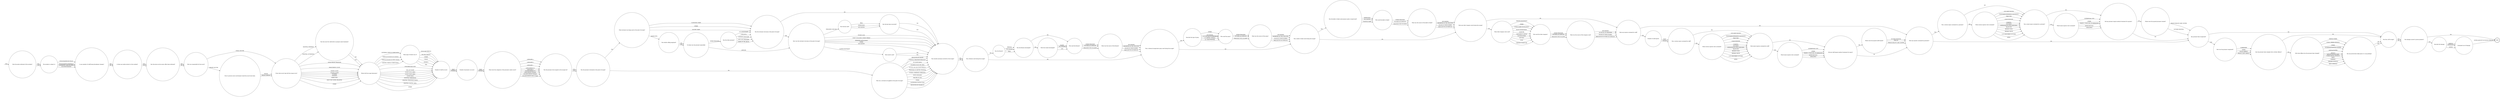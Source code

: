 digraph ESCAPE_FROM_ESCORT {  rankdir=LR;
  node [shape = circle];
  START_NODE [label="", shape=none];
  START_NODE -> 44975 [label = "start"];
  END_NODE [label="END", shape="doublecircle"];
  44134 [label = "Were any injuries sustained by prisoners?"];
  44134 -> 45118 [label = "YES"];
  44134 -> 44908 [label = "NO"];
  44143 [label = "What were the categories of the prisoners under escort?"];
  44143 -> 45156 [label = "CATEGORY A"];
  44143 -> 45156 [label = "CATEGORY B"];
  44143 -> 45156 [label = "CATEGORY C"];
  44143 -> 45156 [label = "CATEGORISED YO"];
  44143 -> 45156 [label = "CATEGORY D"];
  44143 -> 45156 [label = "UNCATEGORISED YO"];
  44143 -> 45156 [label = "CATEGORISED FEMALE"];
  44143 -> 45156 [label = "UNCATEGORISED FEMALE"];
  44143 -> 45156 [label = "UNCATEGORISED ADULT MALE"];
  44164 [label = "Which minor injuries were sustained?"];
  44164 -> 44571 [label = "GRAZES, SCRATCHES OR ABRASIONS"];
  44164 -> 44571 [label = "MINOR BRUISES"];
  44164 -> 44571 [label = "SWELLINGS"];
  44164 -> 44571 [label = "SUPERFICIAL CUTS"];
  44164 -> 44571 [label = "OTHER"];
  44188 [label = "What type of vehicle was it?"];
  44188 -> 44448 [label = "COACH"];
  44188 -> 44448 [label = "MINIBUS"];
  44188 -> 44448 [label = "TAXI"];
  44188 -> 44448 [label = "CELLULAR VEHICLE"];
  44188 -> 44448 [label = "SECURE TRANSIT"];
  44188 -> 44448 [label = "OTHER"];
  44211 [label = "Was the restraint overcome at the point of escape?"];
  44211 -> 44859 [label = "YES"];
  44211 -> 44443 [label = "NO"];
  44215 [label = "Were the rounds discharged?"];
  44215 -> 44994 [label = "LIVE"];
  44215 -> 44994 [label = "BLANK"];
  44215 -> 44994 [label = "NOT KNOWN"];
  44246 [label = "Was the firearm?"];
  44246 -> 44998 [label = "REAL"];
  44246 -> 44998 [label = "REPLICA"];
  44246 -> 44998 [label = "NOT KNOWN"];
  44281 [label = "Was the other prisoner?"];
  44281 -> 44211 [label = "A CO-DEFENDANT"];
  44281 -> 44211 [label = "A RELATIVE"];
  44281 -> 44211 [label = "A KNOWN ASSOCIATE"];
  44281 -> 44211 [label = "AN E LIST PRISONER"];
  44281 -> 44211 [label = "NONE OF THE ABOVE"];
  44298 [label = "Has the prisoner been charged with a further offence?"];
  44298 -> 44970 [label = "YES"];
  44298 -> 44696 [label = "NO"];
  44360 [label = "The incident is subject to"];
  44360 -> 45066 [label = "INVESTIGATION BY POLICE"];
  44360 -> 45066 [label = "INVESTIGATION INTERNALLY"];
  44360 -> 45066 [label = "GOVERNOR'S ADJUDICATION"];
  44360 -> 45066 [label = "NO INVESTIGATION"];
  44409 [label = "Was the escort for child birth or pre/post natal treatment?"];
  44409 -> 45112 [label = "YES"];
  44409 -> 45112 [label = "NO"];
  44419 [label = "Was the prisoner restrained at the point of escape?"];
  44419 -> 44966 [label = "YES"];
  44419 -> 44727 [label = "NO"];
  44426 [label = "Estimated cost of damage"];
  44426 -> END_NODE [label = "ENTER AMOUNT IN POUND STERLING"];
  44443 [label = "Was outside assistance involved in the escape?"];
  44443 -> 45136 [label = "YES"];
  44443 -> 45136 [label = "NO"];
  44448 [label = "Number of staff on escort"];
  44448 -> 44757 [label = "MALE"];
  44448 -> 44757 [label = "FEMALE"];
  44490 [label = "From what escort type did the escape occur?"];
  44490 -> 44409 [label = "HOSPITAL OUTPATIENT"];
  44490 -> 44409 [label = "HOSPITAL INPATIENT"];
  44490 -> 45112 [label = "INTER PRISON TRANSFER"];
  44490 -> 45112 [label = "MAGISTRATES COURT"];
  44490 -> 45112 [label = "CROWN COURT"];
  44490 -> 45112 [label = "COUNTY COURT"];
  44490 -> 45112 [label = "FUNERAL"];
  44490 -> 45112 [label = "WEDDING"];
  44490 -> 45112 [label = "HOME VISIT"];
  44490 -> 45112 [label = "HOSP VISIT (DYING RELATIVE)"];
  44490 -> 45112 [label = "OTHER"];
  44507 [label = "What was the source of the weapons used?"];
  44507 -> 45151 [label = "SECRETED ON PRISONER"];
  44507 -> 45151 [label = "FOUND IN VEHICLE/AREA"];
  44507 -> 45151 [label = "BROUGHT BY OUTSIDE ACCOMPLICE"];
  44507 -> 45151 [label = "NOT KNOWN"];
  44519 [label = "Was a minor injury sustained by a prisoner?"];
  44519 -> 44164 [label = "YES"];
  44519 -> 44571 [label = "NO"];
  44521 [label = "Was a chemical incapacitant spray used during the escape?"];
  44521 -> 44904 [label = "YES"];
  44521 -> 44729 [label = "NO"];
  44538 [label = "Where were the injured staff treated?"];
  44538 -> 44134 [label = "PRISON HEALTH CARE CENTRE"];
  44538 -> 44134 [label = "OUTSIDE HOSPITAL"];
  44538 -> 44134 [label = "OWN GP"];
  44539 [label = "Were minor injuries sustained by staff?"];
  44539 -> 45154 [label = "YES"];
  44539 -> 45024 [label = "NO"];
  44571 [label = "Did any prisoner require medical treatment for injuries?"];
  44571 -> 44706 [label = "YES"];
  44571 -> 44908 [label = "NO"];
  44581 [label = "Was damage caused to prison property?"];
  44581 -> 44650 [label = "YES"];
  44581 -> END_NODE [label = "NO"];
  44605 [label = "Who used the other weapons?"];
  44605 -> 44507 [label = "PRISONER WHO ESCAPED"];
  44605 -> 44507 [label = "OTHER PRISONER"];
  44605 -> 44507 [label = "OUTSIDE ACCOMPLICE"];
  44644 [label = "Has the key been recovered?"];
  44644 -> 44443 [label = "YES"];
  44644 -> 44443 [label = "NO"];
  44650 [label = "Describe the damage"];
  44650 -> 44426 [label = "MINOR"];
  44650 -> 44426 [label = "SERIOUS"];
  44650 -> 44426 [label = "EXTENSIVE"];
  44673 [label = "Were inserts used?"];
  44673 -> 44443 [label = "YES"];
  44673 -> 44443 [label = "NO"];
  44675 [label = "Was the key used?"];
  44675 -> 44644 [label = "REAL"];
  44675 -> 44644 [label = "IMPROVISED"];
  44675 -> 44644 [label = "NOT KNOWN"];
  44696 [label = "Was this a KPI escape?"];
  44696 -> 44581 [label = "YES"];
  44696 -> 44581 [label = "NO"];
  44706 [label = "Where were the injured prisoners treated?"];
  44706 -> 44908 [label = "PRISON HEALTH CARE CENTRE"];
  44706 -> 44908 [label = "OUTSIDE HOSPITAL"];
  44715 [label = "Who used the spray?"];
  44715 -> 44838 [label = "PRISONER WHO ESCAPED"];
  44715 -> 44838 [label = "OTHER PRISONER"];
  44715 -> 44838 [label = "OUTSIDE ACCOMPLICE"];
  44727 [label = "Why was a restraint not applied at the point of escape?"];
  44727 -> 44443 [label = "GOVERNORS INSTRUCTION"];
  44727 -> 44443 [label = "PREVENTED BY DISABILITY"];
  44727 -> 44443 [label = "PREVENTED BY INJURY"];
  44727 -> 44443 [label = "MEDICAL TREATMENT/REQUEST"];
  44727 -> 44443 [label = "IN COURT ROOM"];
  44727 -> 44443 [label = "LOCATED IN SECURE AREA"];
  44727 -> 44443 [label = "IN CELL OF CELLULAR VEHICLE"];
  44727 -> 44443 [label = "TRANSFER TO MENTAL HOSPITAL"];
  44727 -> 44443 [label = "DURING MARRIAGE CEREMONY"];
  44727 -> 44443 [label = "NONE AVAILABLE"];
  44727 -> 44443 [label = "FAILURE TO USE"];
  44727 -> 44443 [label = "OTHER"];
  44729 [label = "Was a knife or blade used during the escape?"];
  44729 -> 45068 [label = "YES"];
  44729 -> 44845 [label = "NO"];
  44754 [label = "Who used the knife or blade?"];
  44754 -> 45080 [label = "PRISONER WHO ESCAPED"];
  44754 -> 45080 [label = "OTHER PRISONER"];
  44754 -> 45080 [label = "OUTSIDE ACCOMPLICE"];
  44757 [label = "Number of prisoners on escort"];
  44757 -> 44143 [label = "MALE"];
  44757 -> 44143 [label = "FEMALE"];
  44828 [label = "Is there any media interest in this incident?"];
  44828 -> 45089 [label = "YES"];
  44828 -> 45089 [label = "NO"];
  44838 [label = "What was the source of the spray?"];
  44838 -> 44729 [label = "SECRETED ON THE PRISONER"];
  44838 -> 44729 [label = "FOUND IN VEHICLE/AREA"];
  44838 -> 44729 [label = "BROUGHT BY ACCOMPLICE"];
  44838 -> 44729 [label = "NOT KNOWN"];
  44845 [label = "Were any other weapons used during the escape?"];
  44845 -> 44882 [label = "YES"];
  44845 -> 45151 [label = "NO"];
  44850 [label = "Prior to private sector involvement would the escort have been"];
  44850 -> 44490 [label = "PRISON SERVICE"];
  44850 -> 44490 [label = "POLICE"];
  44859 [label = "How was the restraint overcome at the point of escape?"];
  44859 -> 44675 [label = "PRISONER USED KEY"];
  44859 -> 44673 [label = "SLIPPED RESTRAINT"];
  44859 -> 44443 [label = "PICKED LOCK"];
  44859 -> 44443 [label = "STAFF UNLOCKED UNDER THREAT"];
  44859 -> 44443 [label = "IMPROPER APPLICATION"];
  44859 -> 44443 [label = "OTHER"];
  44859 -> 44443 [label = "NOT KNOWN"];
  44882 [label = "What other weapons were used?"];
  44882 -> 44605 [label = "OTHER SHARP INSTRUMENT"];
  44882 -> 44605 [label = "BLUNT INSTRUMENT"];
  44882 -> 44605 [label = "LIGATURE"];
  44882 -> 44605 [label = "DANGEROUS LIQUID"];
  44882 -> 44605 [label = "EXCRETA/URINE"];
  44882 -> 44605 [label = "SPITTING"];
  44882 -> 44605 [label = "FOOD"];
  44882 -> 44605 [label = "THROWN FURNITURE"];
  44882 -> 44605 [label = "THROWN EQUIPMENT"];
  44882 -> 44605 [label = "OTHER"];
  44904 [label = "Describe the type of spray"];
  44904 -> 44715 [label = "C.N (CHLORACETOPHEONE)"];
  44904 -> 44715 [label = "C.S (ORTHO..NITRILE)"];
  44904 -> 44715 [label = "O.C (MACE/PEPPER)"];
  44904 -> 44715 [label = "OTHER"];
  44904 -> 44715 [label = "NOT KNOWN"];
  44908 [label = "Has prisoner been recaptured?"];
  44908 -> 45025 [label = "YES"];
  44908 -> 44696 [label = "NO"];
  44930 [label = "To whom was the prisoner handcuffed"];
  44930 -> 44859 [label = "OFFICER"];
  44930 -> 44281 [label = "OTHER PRISONER"];
  44966 [label = "What restraint was being used at the point of escape?"];
  44966 -> 45149 [label = "HANDCUFFS"];
  44966 -> 44211 [label = "ESCORT CHAIN"];
  44966 -> 44211 [label = "CLOSETING CHAIN"];
  44966 -> 44211 [label = "OTHER"];
  44970 [label = "With what offence has the prisoner been charged?"];
  44970 -> 45145 [label = "MURDER/ATTEMPTED MURDER"];
  44970 -> 45145 [label = "MANSLAUGHTER"];
  44970 -> 45145 [label = "ASSAULT"];
  44970 -> 45145 [label = "RAPE/ATTEMPTED RAPE"];
  44970 -> 45145 [label = "OTHER SEXUAL OFFENCE"];
  44970 -> 45145 [label = "THEFT"];
  44970 -> 45145 [label = "ROBBERY"];
  44970 -> 45145 [label = "FIREARM OFFENCE"];
  44970 -> 45145 [label = "DRUG OFFENCE"];
  44970 -> 45145 [label = "VEHICLE CRIME"];
  44970 -> 45145 [label = "PUBLIC ORDER OFFENCE"];
  44970 -> 45145 [label = "OTHER"];
  44975 [label = "Were the police informed of the incident?"];
  44975 -> 44360 [label = "YES"];
  44975 -> 44360 [label = "NO"];
  44994 [label = "Who used the firearm?"];
  44994 -> 45104 [label = "PRISONER WHO ESCAPED"];
  44994 -> 45104 [label = "OTHER PRISONER"];
  44994 -> 45104 [label = "OUTSIDE ACCOMPLICE"];
  44998 [label = "Was the firearm discharged?"];
  44998 -> 44215 [label = "YES"];
  44998 -> 44994 [label = "NO"];
  45024 [label = "Did any staff require medical treatment for injury?"];
  45024 -> 44538 [label = "YES"];
  45024 -> 44134 [label = "NO"];
  45025 [label = "How was the prisoner recaptured?"];
  45025 -> 44298 [label = "POLICE ARREST"];
  45025 -> 44298 [label = "PRISON STAFF ARREST"];
  45025 -> 44298 [label = "SURRENDER"];
  45025 -> 44298 [label = "OTHER"];
  45030 [label = "Which serious injuries were sustained?"];
  45030 -> 44539 [label = "FRACTURE"];
  45030 -> 44539 [label = "SCALD OR BURN"];
  45030 -> 44539 [label = "STABBING"];
  45030 -> 44539 [label = "CRUSHING"];
  45030 -> 44539 [label = "EXTENSIVE/MULTIPLE BRUISING"];
  45030 -> 44539 [label = "BLACK EYE"];
  45030 -> 44539 [label = "BROKEN NOSE"];
  45030 -> 44539 [label = "BROKEN TEETH"];
  45030 -> 44539 [label = "CUTS REQUIRING SUTURES"];
  45030 -> 44539 [label = "BITES"];
  45030 -> 44539 [label = "GUN SHOT WOUND"];
  45030 -> 44539 [label = "TEMPORARY/PERMANENT BLINDNESS"];
  45035 [label = "Which serious injuries were sustained?"];
  45035 -> 44519 [label = "FRACTURE"];
  45035 -> 44519 [label = "SCALD OR BURN"];
  45035 -> 44519 [label = "STABBING"];
  45035 -> 44519 [label = "CRUSHING"];
  45035 -> 44519 [label = "EXTENSIVE/MULTIPLE BRUISING"];
  45035 -> 44519 [label = "BLACK EYE"];
  45035 -> 44519 [label = "BROKEN NOSE"];
  45035 -> 44519 [label = "BROKEN TEETH"];
  45035 -> 44519 [label = "CUTS REQUIRING SUTURES"];
  45035 -> 44519 [label = "BITES"];
  45035 -> 44519 [label = "GUN SHOT WOUND"];
  45035 -> 44519 [label = "TEMPORARY/PERMANENT BLINDNESS"];
  45066 [label = "Is any member of staff facing disciplinary charges?"];
  45066 -> 44828 [label = "YES"];
  45066 -> 44828 [label = "NO"];
  45068 [label = "Was the knife or blade used purpose made or improvised?"];
  45068 -> 44754 [label = "PURPOSE MADE"];
  45068 -> 44754 [label = "IMPROVISED"];
  45068 -> 44754 [label = "NOT KNOWN"];
  45070 [label = "Number of staff injured"];
  45070 -> 45157 [label = "MALE"];
  45070 -> 45157 [label = "FEMALE"];
  45080 [label = "What was the source of the knife or blade?"];
  45080 -> 44845 [label = "SECRETED ON THE PRISONER"];
  45080 -> 44845 [label = "FOUND IN VEHICLE/AREA"];
  45080 -> 44845 [label = "BROUGHT BY ACCOMPLICE"];
  45080 -> 44845 [label = "NOT KNOWN"];
  45089 [label = "Has the prison service press office been informed?"];
  45089 -> 45110 [label = "YES"];
  45089 -> 45110 [label = "NO"];
  45104 [label = "What was the source of the firearm?"];
  45104 -> 44521 [label = "SECRETED ON THE PRISONER"];
  45104 -> 44521 [label = "FOUND IN VEHICLE/AREA"];
  45104 -> 44521 [label = "BROUGHT BY ACCOMPLICE"];
  45104 -> 44521 [label = "NOT KNOWN"];
  45110 [label = "Who was responsible for the escort?"];
  45110 -> 44490 [label = "PUBLIC SECTOR"];
  45110 -> 44850 [label = "PRIVATE SECTOR"];
  45112 [label = "Where did the escape take place?"];
  45112 -> 44188 [label = "VEHICLE EN ROUTE TO VENUE"];
  45112 -> 44188 [label = "VEHICLE EN ROUTE FROM VENUE"];
  45112 -> 44188 [label = "LEAVING VEHICLE (DEBUSSING)"];
  45112 -> 44188 [label = "ENTERING VEHICLE (EMBUSSING)"];
  45112 -> 44448 [label = "UNSCHEDULED STOP"];
  45112 -> 44448 [label = "CELL AT COURT"];
  45112 -> 44448 [label = "COURT CELLS AREA"];
  45112 -> 44448 [label = "COURT VISITS AREA"];
  45112 -> 44448 [label = "COURT DOCK"];
  45112 -> 44448 [label = "HOSPITAL WARD/ROOM"];
  45112 -> 44448 [label = "HOSPITAL TREATMENT ROOM"];
  45112 -> 44448 [label = "HOSPITAL WAITING AREA"];
  45112 -> 44448 [label = "OTHER"];
  45118 [label = "Was a serious injury sustained by a prisoner?"];
  45118 -> 45035 [label = "YES"];
  45118 -> 44519 [label = "NO"];
  45136 [label = "Was a firearm used during the escape?"];
  45136 -> 44246 [label = "YES"];
  45136 -> 44521 [label = "NO"];
  45145 [label = "Has any prosecution taken place or is any pending?"];
  45145 -> 44696 [label = "YES"];
  45145 -> 44696 [label = "NO"];
  45149 [label = "Was double cuffing employed?"];
  45149 -> 44930 [label = "YES"];
  45149 -> 44930 [label = "NO"];
  45151 [label = "Were any injuries sustained by staff?"];
  45151 -> 45070 [label = "YES"];
  45151 -> 44134 [label = "NO"];
  45154 [label = "Which minor injuries were sustained?"];
  45154 -> 45024 [label = "GRAZES, SCRATCHES OR ABRASIONS"];
  45154 -> 45024 [label = "MINOR BRUISES"];
  45154 -> 45024 [label = "SWELLINGS"];
  45154 -> 45024 [label = "SUPERFICIAL CUTS"];
  45154 -> 45024 [label = "OTHER"];
  45156 [label = "Was the prisoner who escaped on the escape list?"];
  45156 -> 44419 [label = "YES"];
  45156 -> 44419 [label = "NO"];
  45157 [label = "Was a serious injury sustained by staff?"];
  45157 -> 45030 [label = "YES"];
  45157 -> 44539 [label = "NO"];
}
